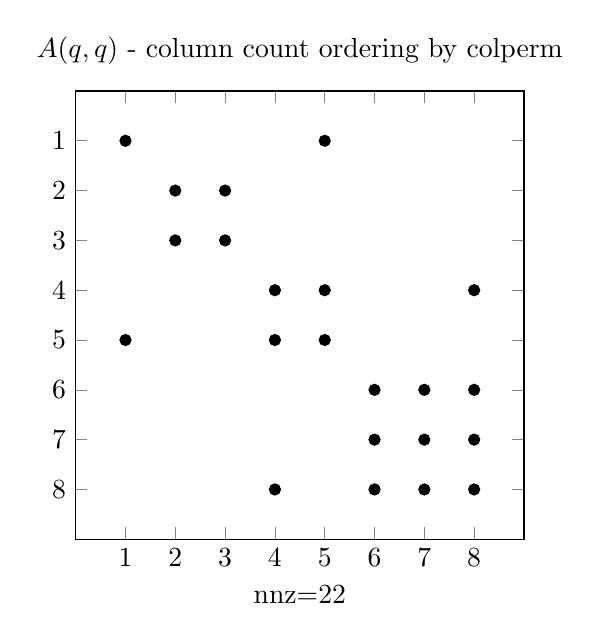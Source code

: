 \begin{tikzpicture}
    \begin{axis}
        [   unit vector ratio* = 1 1 1
        ,   y dir = reverse
        ,   xmin = 0
        ,   ymin = 0
        ,   xmax = 9
        ,   ymax = 9
        ,   xlabel = {nnz=22}
        ,   xtick = {1,2,3,4,5,6,7,8}
        ,   ytick = {1,2,3,4,5,6,7,8}
        ,   title = {$A(q,q)$ - column count ordering by colperm}
        ]
        \addplot[only marks] coordinates
        {   (1,1)(1,5)
            (2,2)(2,3)
            (3,2)(3,3)
            (4,4)(4,5)(4,8)
            (5,1)(5,4)(5,5)
            (6,6)(6,7)(6,8)
            (7,6)(7,7)(7,8)
            (8,4)(8,6)(8,7)(8,8)
        };
    \end{axis}
\end{tikzpicture}
